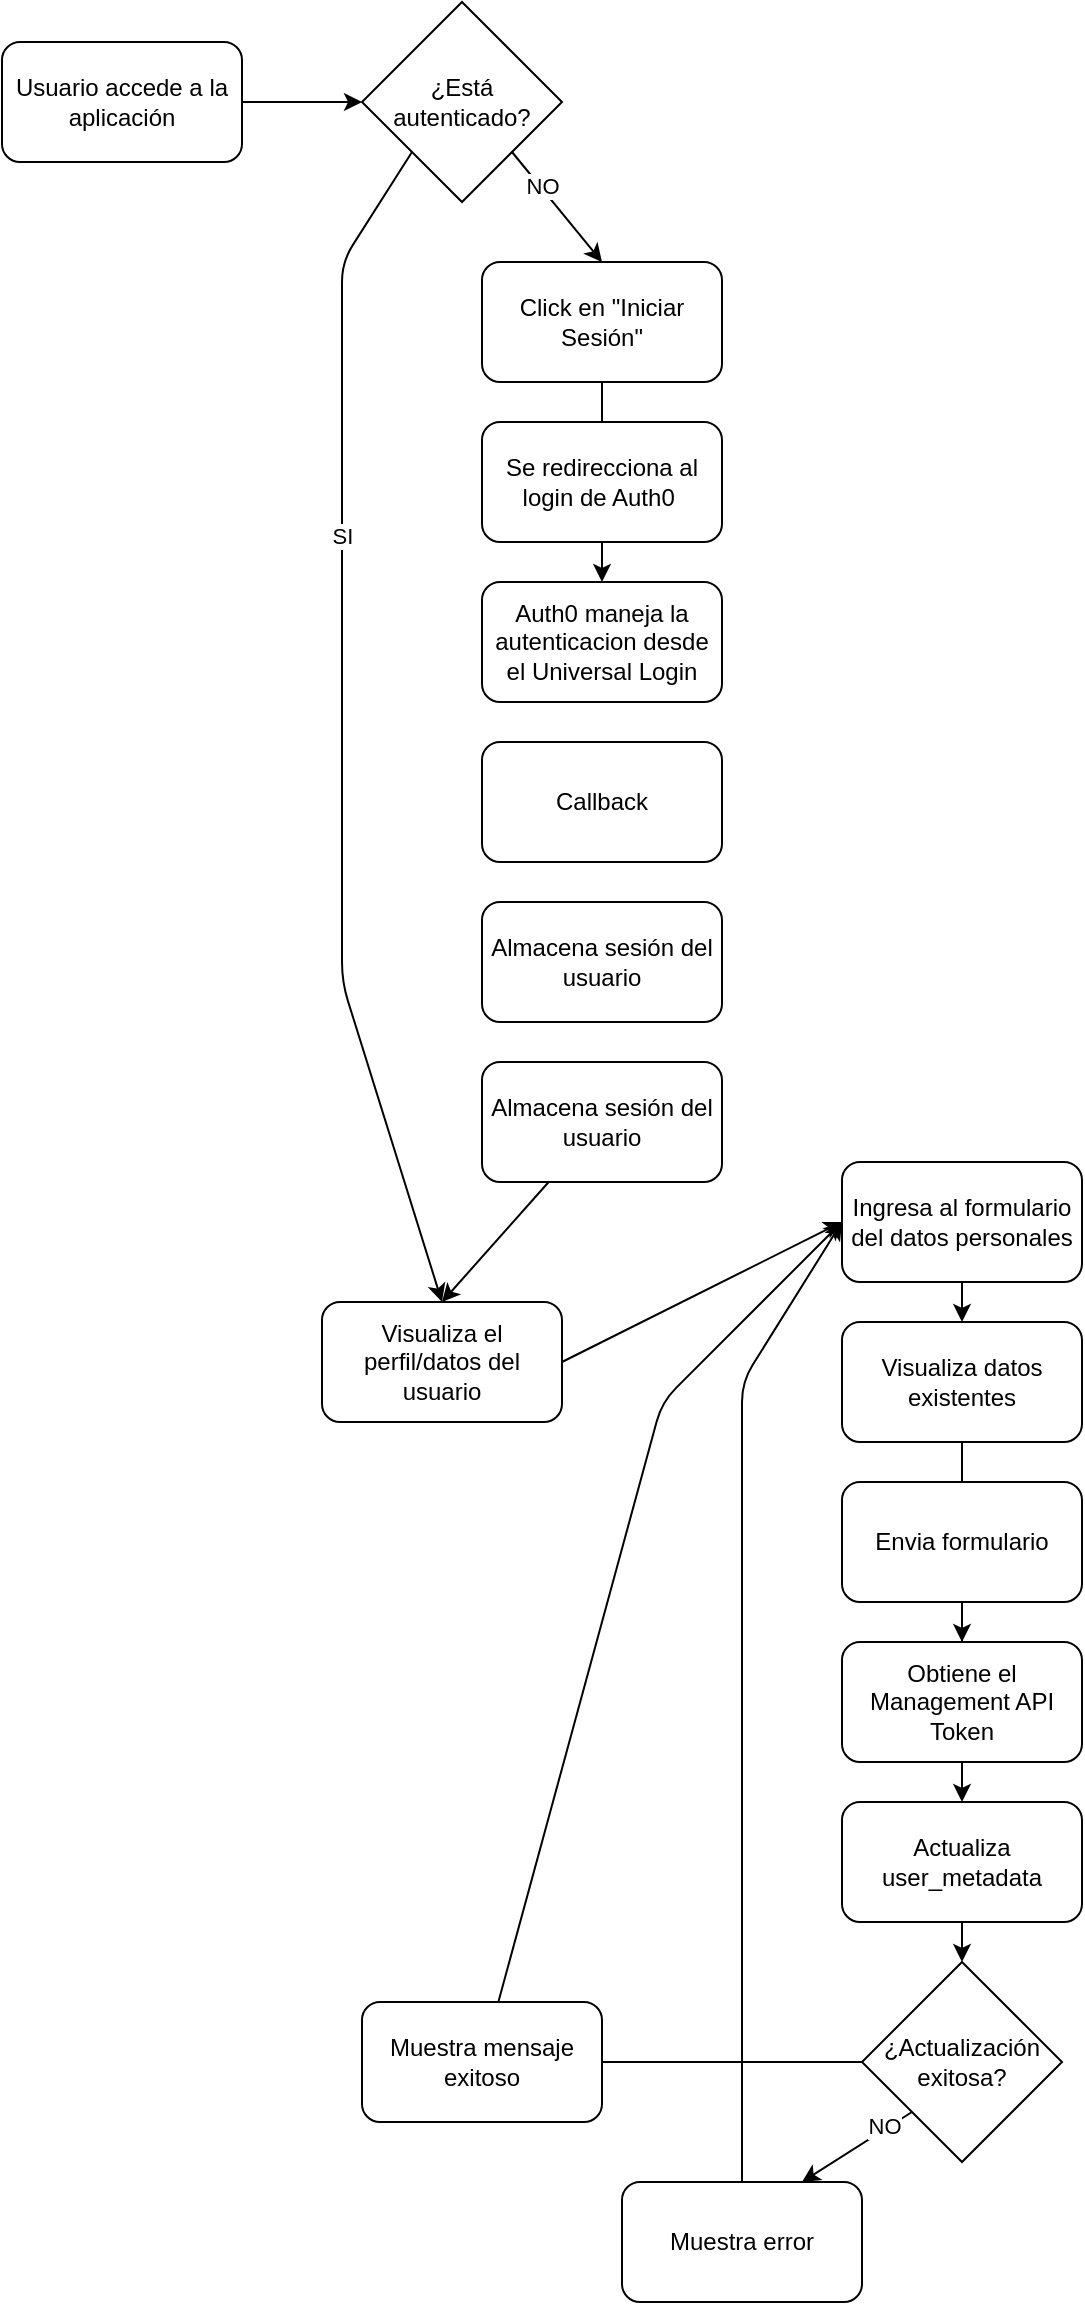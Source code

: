 <mxfile>
    <diagram id="w7El2TTtH3e9zMK7_mgT" name="Page-1">
        <mxGraphModel dx="2080" dy="1103" grid="1" gridSize="10" guides="1" tooltips="1" connect="1" arrows="1" fold="1" page="1" pageScale="1" pageWidth="850" pageHeight="1100" math="0" shadow="0">
            <root>
                <mxCell id="0"/>
                <mxCell id="1" parent="0"/>
                <mxCell id="4" style="edgeStyle=none;html=1;" edge="1" parent="1" source="2" target="3">
                    <mxGeometry relative="1" as="geometry"/>
                </mxCell>
                <mxCell id="2" value="Usuario accede a la aplicación" style="rounded=1;whiteSpace=wrap;html=1;" vertex="1" parent="1">
                    <mxGeometry x="80" y="100" width="120" height="60" as="geometry"/>
                </mxCell>
                <mxCell id="7" style="edgeStyle=none;html=1;exitX=1;exitY=1;exitDx=0;exitDy=0;entryX=0.5;entryY=0;entryDx=0;entryDy=0;" edge="1" parent="1" source="3" target="5">
                    <mxGeometry relative="1" as="geometry"/>
                </mxCell>
                <mxCell id="9" value="NO" style="edgeLabel;html=1;align=center;verticalAlign=middle;resizable=0;points=[];" vertex="1" connectable="0" parent="7">
                    <mxGeometry x="-0.386" y="1" relative="1" as="geometry">
                        <mxPoint as="offset"/>
                    </mxGeometry>
                </mxCell>
                <mxCell id="8" style="edgeStyle=none;html=1;exitX=0;exitY=1;exitDx=0;exitDy=0;entryX=0.5;entryY=0;entryDx=0;entryDy=0;" edge="1" parent="1" source="3" target="6">
                    <mxGeometry relative="1" as="geometry">
                        <mxPoint x="190" y="240" as="targetPoint"/>
                        <Array as="points">
                            <mxPoint x="250" y="210"/>
                            <mxPoint x="250" y="570"/>
                        </Array>
                    </mxGeometry>
                </mxCell>
                <mxCell id="10" value="SI" style="edgeLabel;html=1;align=center;verticalAlign=middle;resizable=0;points=[];" vertex="1" connectable="0" parent="8">
                    <mxGeometry x="-0.321" relative="1" as="geometry">
                        <mxPoint as="offset"/>
                    </mxGeometry>
                </mxCell>
                <mxCell id="3" value="¿Está autenticado?" style="rhombus;whiteSpace=wrap;html=1;" vertex="1" parent="1">
                    <mxGeometry x="260" y="80" width="100" height="100" as="geometry"/>
                </mxCell>
                <mxCell id="19" value="" style="edgeStyle=none;html=1;" edge="1" parent="1" source="5" target="12">
                    <mxGeometry relative="1" as="geometry"/>
                </mxCell>
                <mxCell id="5" value="Click en &quot;Iniciar Sesión&quot;" style="rounded=1;whiteSpace=wrap;html=1;" vertex="1" parent="1">
                    <mxGeometry x="320" y="210" width="120" height="60" as="geometry"/>
                </mxCell>
                <mxCell id="22" style="edgeStyle=none;html=1;exitX=1;exitY=0.5;exitDx=0;exitDy=0;entryX=0;entryY=0.5;entryDx=0;entryDy=0;" edge="1" parent="1" source="6" target="21">
                    <mxGeometry relative="1" as="geometry"/>
                </mxCell>
                <mxCell id="6" value="Visualiza el perfil/datos del usuario" style="rounded=1;whiteSpace=wrap;html=1;" vertex="1" parent="1">
                    <mxGeometry x="240" y="730" width="120" height="60" as="geometry"/>
                </mxCell>
                <mxCell id="11" value="Se redirecciona al login de Auth0&amp;nbsp;" style="rounded=1;whiteSpace=wrap;html=1;" vertex="1" parent="1">
                    <mxGeometry x="320" y="290" width="120" height="60" as="geometry"/>
                </mxCell>
                <mxCell id="12" value="Auth0 maneja la autenticacion desde el Universal Login" style="rounded=1;whiteSpace=wrap;html=1;" vertex="1" parent="1">
                    <mxGeometry x="320" y="370" width="120" height="60" as="geometry"/>
                </mxCell>
                <mxCell id="13" value="Callback" style="rounded=1;whiteSpace=wrap;html=1;" vertex="1" parent="1">
                    <mxGeometry x="320" y="450" width="120" height="60" as="geometry"/>
                </mxCell>
                <mxCell id="14" value="Almacena sesión del usuario" style="rounded=1;whiteSpace=wrap;html=1;" vertex="1" parent="1">
                    <mxGeometry x="320" y="530" width="120" height="60" as="geometry"/>
                </mxCell>
                <mxCell id="20" style="edgeStyle=none;html=1;entryX=0.5;entryY=0;entryDx=0;entryDy=0;" edge="1" parent="1" source="18" target="6">
                    <mxGeometry relative="1" as="geometry"/>
                </mxCell>
                <mxCell id="18" value="Almacena sesión del usuario" style="rounded=1;whiteSpace=wrap;html=1;" vertex="1" parent="1">
                    <mxGeometry x="320" y="610" width="120" height="60" as="geometry"/>
                </mxCell>
                <mxCell id="24" value="" style="edgeStyle=none;html=1;" edge="1" parent="1" source="21" target="23">
                    <mxGeometry relative="1" as="geometry"/>
                </mxCell>
                <mxCell id="21" value="Ingresa al formulario del datos personales" style="rounded=1;whiteSpace=wrap;html=1;" vertex="1" parent="1">
                    <mxGeometry x="500" y="660" width="120" height="60" as="geometry"/>
                </mxCell>
                <mxCell id="29" value="" style="edgeStyle=none;html=1;" edge="1" parent="1" source="23" target="26">
                    <mxGeometry relative="1" as="geometry"/>
                </mxCell>
                <mxCell id="23" value="Visualiza datos existentes" style="rounded=1;whiteSpace=wrap;html=1;" vertex="1" parent="1">
                    <mxGeometry x="500" y="740" width="120" height="60" as="geometry"/>
                </mxCell>
                <mxCell id="30" value="" style="edgeStyle=none;html=1;" edge="1" parent="1" source="25" target="27">
                    <mxGeometry relative="1" as="geometry"/>
                </mxCell>
                <mxCell id="25" value="Envia formulario" style="rounded=1;whiteSpace=wrap;html=1;" vertex="1" parent="1">
                    <mxGeometry x="500" y="820" width="120" height="60" as="geometry"/>
                </mxCell>
                <mxCell id="26" value="Obtiene el Management API Token" style="rounded=1;whiteSpace=wrap;html=1;" vertex="1" parent="1">
                    <mxGeometry x="500" y="900" width="120" height="60" as="geometry"/>
                </mxCell>
                <mxCell id="31" style="edgeStyle=none;html=1;exitX=0.5;exitY=1;exitDx=0;exitDy=0;entryX=0.5;entryY=0;entryDx=0;entryDy=0;" edge="1" parent="1" source="27" target="28">
                    <mxGeometry relative="1" as="geometry"/>
                </mxCell>
                <mxCell id="27" value="Actualiza user_metadata" style="rounded=1;whiteSpace=wrap;html=1;" vertex="1" parent="1">
                    <mxGeometry x="500" y="980" width="120" height="60" as="geometry"/>
                </mxCell>
                <mxCell id="34" style="edgeStyle=none;html=1;exitX=0;exitY=1;exitDx=0;exitDy=0;entryX=0.75;entryY=0;entryDx=0;entryDy=0;" edge="1" parent="1" source="28" target="33">
                    <mxGeometry relative="1" as="geometry"/>
                </mxCell>
                <mxCell id="36" value="NO" style="edgeLabel;html=1;align=center;verticalAlign=middle;resizable=0;points=[];" vertex="1" connectable="0" parent="34">
                    <mxGeometry x="-0.514" y="-2" relative="1" as="geometry">
                        <mxPoint as="offset"/>
                    </mxGeometry>
                </mxCell>
                <mxCell id="37" style="edgeStyle=none;html=1;exitX=0;exitY=0.5;exitDx=0;exitDy=0;startArrow=none;" edge="1" parent="1" source="38">
                    <mxGeometry relative="1" as="geometry">
                        <mxPoint x="300" y="1110" as="targetPoint"/>
                    </mxGeometry>
                </mxCell>
                <mxCell id="28" value="¿Actualización exitosa?" style="rhombus;whiteSpace=wrap;html=1;" vertex="1" parent="1">
                    <mxGeometry x="510" y="1060" width="100" height="100" as="geometry"/>
                </mxCell>
                <mxCell id="35" style="edgeStyle=none;html=1;" edge="1" parent="1" source="33">
                    <mxGeometry relative="1" as="geometry">
                        <mxPoint x="500" y="690" as="targetPoint"/>
                        <Array as="points">
                            <mxPoint x="450" y="770"/>
                        </Array>
                    </mxGeometry>
                </mxCell>
                <mxCell id="33" value="Muestra error" style="rounded=1;whiteSpace=wrap;html=1;" vertex="1" parent="1">
                    <mxGeometry x="390" y="1170" width="120" height="60" as="geometry"/>
                </mxCell>
                <mxCell id="39" style="edgeStyle=none;html=1;entryX=0;entryY=0.5;entryDx=0;entryDy=0;" edge="1" parent="1" source="38" target="21">
                    <mxGeometry relative="1" as="geometry">
                        <Array as="points">
                            <mxPoint x="410" y="780"/>
                        </Array>
                    </mxGeometry>
                </mxCell>
                <mxCell id="40" value="" style="edgeStyle=none;html=1;exitX=0;exitY=0.5;exitDx=0;exitDy=0;endArrow=none;" edge="1" parent="1" source="28" target="38">
                    <mxGeometry relative="1" as="geometry">
                        <mxPoint x="300" y="1110" as="targetPoint"/>
                        <mxPoint x="510" y="1110" as="sourcePoint"/>
                    </mxGeometry>
                </mxCell>
                <mxCell id="38" value="Muestra mensaje exitoso" style="rounded=1;whiteSpace=wrap;html=1;" vertex="1" parent="1">
                    <mxGeometry x="260" y="1080" width="120" height="60" as="geometry"/>
                </mxCell>
            </root>
        </mxGraphModel>
    </diagram>
</mxfile>
